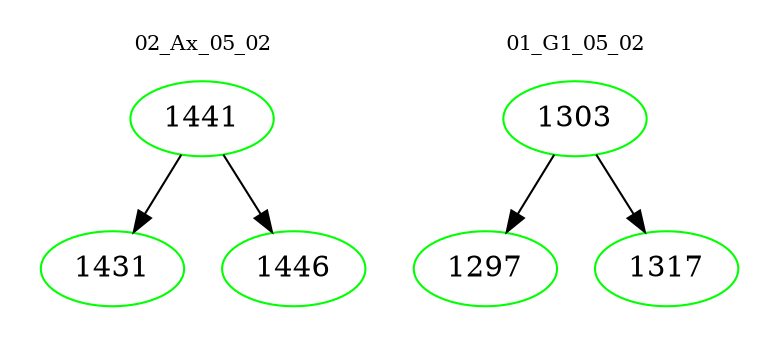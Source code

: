 digraph{
subgraph cluster_0 {
color = white
label = "02_Ax_05_02";
fontsize=10;
T0_1441 [label="1441", color="green"]
T0_1441 -> T0_1431 [color="black"]
T0_1431 [label="1431", color="green"]
T0_1441 -> T0_1446 [color="black"]
T0_1446 [label="1446", color="green"]
}
subgraph cluster_1 {
color = white
label = "01_G1_05_02";
fontsize=10;
T1_1303 [label="1303", color="green"]
T1_1303 -> T1_1297 [color="black"]
T1_1297 [label="1297", color="green"]
T1_1303 -> T1_1317 [color="black"]
T1_1317 [label="1317", color="green"]
}
}
